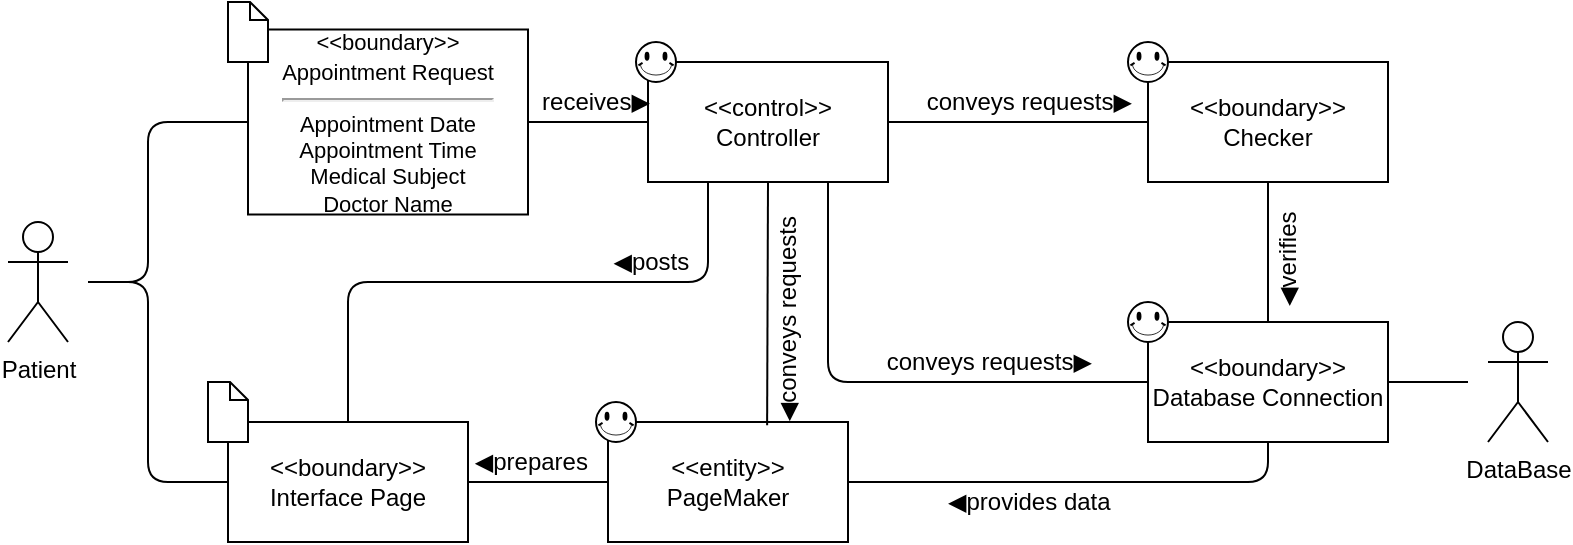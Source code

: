 <mxfile version="14.6.6" type="device"><diagram id="ksg_6wqHsO9QXOEQLn5-" name="Page-1"><mxGraphModel dx="1038" dy="556" grid="1" gridSize="10" guides="1" tooltips="1" connect="1" arrows="1" fold="1" page="1" pageScale="1" pageWidth="827" pageHeight="1169" math="0" shadow="0"><root><mxCell id="0"/><mxCell id="1" parent="0"/><mxCell id="9wQzI-Zxm22EGlbeN88Y-1" value="Patient" style="shape=umlActor;verticalLabelPosition=bottom;verticalAlign=top;html=1;outlineConnect=0;" vertex="1" parent="1"><mxGeometry x="360" y="320" width="30" height="60" as="geometry"/></mxCell><mxCell id="9wQzI-Zxm22EGlbeN88Y-2" value="DataBase" style="shape=umlActor;verticalLabelPosition=bottom;verticalAlign=top;html=1;outlineConnect=0;" vertex="1" parent="1"><mxGeometry x="1100" y="370" width="30" height="60" as="geometry"/></mxCell><mxCell id="9wQzI-Zxm22EGlbeN88Y-3" value="&lt;font style=&quot;font-size: 11px&quot;&gt;&amp;lt;&amp;lt;boundary&amp;gt;&amp;gt;&lt;br&gt;Appointment Request&lt;hr&gt;&lt;span id=&quot;docs-internal-guid-5018fb43-7fff-2ba0-961e-b1c333f20ec8&quot;&gt;&lt;p dir=&quot;ltr&quot; style=&quot;line-height: 1.2 ; margin-top: 0pt ; margin-bottom: 0pt&quot;&gt;&lt;span style=&quot;font-family: &amp;#34;arial&amp;#34; ; background-color: transparent ; vertical-align: baseline&quot;&gt;Appointment Date&lt;/span&gt;&lt;/p&gt;&lt;p dir=&quot;ltr&quot; style=&quot;line-height: 1.2 ; margin-top: 0pt ; margin-bottom: 0pt&quot;&gt;&lt;span style=&quot;font-family: &amp;#34;arial&amp;#34; ; background-color: transparent ; vertical-align: baseline&quot;&gt;Appointment Time&lt;/span&gt;&lt;/p&gt;&lt;p dir=&quot;ltr&quot; style=&quot;line-height: 1.2 ; margin-top: 0pt ; margin-bottom: 0pt&quot;&gt;&lt;span style=&quot;font-family: &amp;#34;arial&amp;#34; ; background-color: transparent ; vertical-align: baseline&quot;&gt;Medical Subject&lt;/span&gt;&lt;/p&gt;&lt;p dir=&quot;ltr&quot; style=&quot;line-height: 1.2 ; margin-top: 0pt ; margin-bottom: 0pt&quot;&gt;&lt;span style=&quot;font-family: &amp;#34;arial&amp;#34; ; background-color: transparent ; vertical-align: baseline&quot;&gt;Doctor Name&lt;/span&gt;&lt;/p&gt;&lt;/span&gt;&lt;/font&gt;" style="rounded=0;whiteSpace=wrap;html=1;direction=west;" vertex="1" parent="1"><mxGeometry x="480" y="223.75" width="140" height="92.5" as="geometry"/></mxCell><mxCell id="9wQzI-Zxm22EGlbeN88Y-4" value="&amp;lt;&amp;lt;boundary&amp;gt;&amp;gt;&lt;br&gt;Interface Page" style="rounded=0;whiteSpace=wrap;html=1;" vertex="1" parent="1"><mxGeometry x="470" y="420" width="120" height="60" as="geometry"/></mxCell><mxCell id="9wQzI-Zxm22EGlbeN88Y-5" value="&amp;lt;&amp;lt;control&amp;gt;&amp;gt;&lt;br&gt;Controller" style="rounded=0;whiteSpace=wrap;html=1;" vertex="1" parent="1"><mxGeometry x="680" y="240" width="120" height="60" as="geometry"/></mxCell><mxCell id="9wQzI-Zxm22EGlbeN88Y-6" value="&amp;lt;&amp;lt;entity&amp;gt;&amp;gt;&lt;br&gt;PageMaker" style="rounded=0;whiteSpace=wrap;html=1;" vertex="1" parent="1"><mxGeometry x="660" y="420" width="120" height="60" as="geometry"/></mxCell><mxCell id="9wQzI-Zxm22EGlbeN88Y-7" value="&amp;lt;&amp;lt;boundary&amp;gt;&amp;gt;&lt;br&gt;Database Connection" style="rounded=0;whiteSpace=wrap;html=1;" vertex="1" parent="1"><mxGeometry x="930" y="370" width="120" height="60" as="geometry"/></mxCell><mxCell id="9wQzI-Zxm22EGlbeN88Y-8" value="" style="endArrow=none;html=1;entryX=1;entryY=0.5;entryDx=0;entryDy=0;" edge="1" parent="1" target="9wQzI-Zxm22EGlbeN88Y-3"><mxGeometry width="50" height="50" relative="1" as="geometry"><mxPoint x="400" y="350" as="sourcePoint"/><mxPoint x="720" y="420" as="targetPoint"/><Array as="points"><mxPoint x="430" y="350"/><mxPoint x="430" y="270"/></Array></mxGeometry></mxCell><mxCell id="9wQzI-Zxm22EGlbeN88Y-9" value="" style="endArrow=none;html=1;exitX=0;exitY=0.5;exitDx=0;exitDy=0;" edge="1" parent="1" source="9wQzI-Zxm22EGlbeN88Y-4"><mxGeometry width="50" height="50" relative="1" as="geometry"><mxPoint x="670" y="470" as="sourcePoint"/><mxPoint x="400" y="350" as="targetPoint"/><Array as="points"><mxPoint x="430" y="450"/><mxPoint x="430" y="350"/></Array></mxGeometry></mxCell><mxCell id="9wQzI-Zxm22EGlbeN88Y-10" value="" style="endArrow=none;html=1;entryX=0;entryY=0.5;entryDx=0;entryDy=0;exitX=0;exitY=0.5;exitDx=0;exitDy=0;" edge="1" parent="1" source="9wQzI-Zxm22EGlbeN88Y-5" target="9wQzI-Zxm22EGlbeN88Y-3"><mxGeometry width="50" height="50" relative="1" as="geometry"><mxPoint x="670" y="470" as="sourcePoint"/><mxPoint x="720" y="420" as="targetPoint"/></mxGeometry></mxCell><mxCell id="9wQzI-Zxm22EGlbeN88Y-11" value="" style="endArrow=none;html=1;entryX=0.25;entryY=1;entryDx=0;entryDy=0;exitX=0.5;exitY=0;exitDx=0;exitDy=0;" edge="1" parent="1" source="9wQzI-Zxm22EGlbeN88Y-4" target="9wQzI-Zxm22EGlbeN88Y-5"><mxGeometry width="50" height="50" relative="1" as="geometry"><mxPoint x="670" y="470" as="sourcePoint"/><mxPoint x="720" y="420" as="targetPoint"/><Array as="points"><mxPoint x="530" y="350"/><mxPoint x="710" y="350"/></Array></mxGeometry></mxCell><mxCell id="9wQzI-Zxm22EGlbeN88Y-12" value="" style="endArrow=none;html=1;entryX=0.5;entryY=1;entryDx=0;entryDy=0;exitX=0.663;exitY=0.027;exitDx=0;exitDy=0;exitPerimeter=0;" edge="1" parent="1" source="9wQzI-Zxm22EGlbeN88Y-6" target="9wQzI-Zxm22EGlbeN88Y-5"><mxGeometry width="50" height="50" relative="1" as="geometry"><mxPoint x="670" y="470" as="sourcePoint"/><mxPoint x="720" y="420" as="targetPoint"/></mxGeometry></mxCell><mxCell id="9wQzI-Zxm22EGlbeN88Y-13" value="" style="endArrow=none;html=1;exitX=1;exitY=0.5;exitDx=0;exitDy=0;entryX=0;entryY=0.5;entryDx=0;entryDy=0;" edge="1" parent="1" source="9wQzI-Zxm22EGlbeN88Y-4" target="9wQzI-Zxm22EGlbeN88Y-6"><mxGeometry width="50" height="50" relative="1" as="geometry"><mxPoint x="670" y="470" as="sourcePoint"/><mxPoint x="720" y="420" as="targetPoint"/></mxGeometry></mxCell><mxCell id="9wQzI-Zxm22EGlbeN88Y-14" value="" style="endArrow=none;html=1;entryX=1;entryY=0.5;entryDx=0;entryDy=0;exitX=0.5;exitY=1;exitDx=0;exitDy=0;" edge="1" parent="1" source="9wQzI-Zxm22EGlbeN88Y-7" target="9wQzI-Zxm22EGlbeN88Y-6"><mxGeometry width="50" height="50" relative="1" as="geometry"><mxPoint x="670" y="470" as="sourcePoint"/><mxPoint x="720" y="420" as="targetPoint"/><Array as="points"><mxPoint x="990" y="450"/><mxPoint x="950" y="450"/></Array></mxGeometry></mxCell><mxCell id="9wQzI-Zxm22EGlbeN88Y-16" value="" style="endArrow=none;html=1;entryX=1;entryY=0.5;entryDx=0;entryDy=0;" edge="1" parent="1" target="9wQzI-Zxm22EGlbeN88Y-7"><mxGeometry width="50" height="50" relative="1" as="geometry"><mxPoint x="1090" y="400" as="sourcePoint"/><mxPoint x="790" y="420" as="targetPoint"/></mxGeometry></mxCell><mxCell id="9wQzI-Zxm22EGlbeN88Y-17" value="" style="verticalLabelPosition=bottom;verticalAlign=top;html=1;shape=mxgraph.basic.smiley" vertex="1" parent="1"><mxGeometry x="674" y="230" width="20" height="20" as="geometry"/></mxCell><mxCell id="9wQzI-Zxm22EGlbeN88Y-18" value="" style="verticalLabelPosition=bottom;verticalAlign=top;html=1;shape=mxgraph.basic.smiley" vertex="1" parent="1"><mxGeometry x="654" y="410" width="20" height="20" as="geometry"/></mxCell><mxCell id="9wQzI-Zxm22EGlbeN88Y-19" value="" style="verticalLabelPosition=bottom;verticalAlign=top;html=1;shape=mxgraph.basic.smiley" vertex="1" parent="1"><mxGeometry x="920" y="360" width="20" height="20" as="geometry"/></mxCell><mxCell id="9wQzI-Zxm22EGlbeN88Y-20" value="" style="shape=note;size=9;whiteSpace=wrap;html=1;" vertex="1" parent="1"><mxGeometry x="470" y="210" width="20" height="30" as="geometry"/></mxCell><mxCell id="9wQzI-Zxm22EGlbeN88Y-21" value="" style="shape=note;size=9;whiteSpace=wrap;html=1;" vertex="1" parent="1"><mxGeometry x="460" y="400" width="20" height="30" as="geometry"/></mxCell><mxCell id="9wQzI-Zxm22EGlbeN88Y-22" value="receives▶" style="text;html=1;strokeColor=none;fillColor=none;align=center;verticalAlign=middle;whiteSpace=wrap;rounded=0;" vertex="1" parent="1"><mxGeometry x="634" y="250" width="40" height="20" as="geometry"/></mxCell><mxCell id="9wQzI-Zxm22EGlbeN88Y-23" value="&amp;nbsp;◀conveys requests" style="text;html=1;strokeColor=none;fillColor=none;align=center;verticalAlign=middle;whiteSpace=wrap;rounded=0;rotation=-90;" vertex="1" parent="1"><mxGeometry x="670" y="360" width="160" height="20" as="geometry"/></mxCell><mxCell id="9wQzI-Zxm22EGlbeN88Y-24" value="&amp;nbsp;◀posts" style="text;html=1;strokeColor=none;fillColor=none;align=center;verticalAlign=middle;whiteSpace=wrap;rounded=0;" vertex="1" parent="1"><mxGeometry x="660" y="330" width="40" height="20" as="geometry"/></mxCell><mxCell id="9wQzI-Zxm22EGlbeN88Y-25" value="&amp;nbsp;◀prepares" style="text;html=1;strokeColor=none;fillColor=none;align=center;verticalAlign=middle;whiteSpace=wrap;rounded=0;" vertex="1" parent="1"><mxGeometry x="600" y="430" width="40" height="20" as="geometry"/></mxCell><mxCell id="9wQzI-Zxm22EGlbeN88Y-26" value="&amp;nbsp;conveys requests▶" style="text;html=1;strokeColor=none;fillColor=none;align=center;verticalAlign=middle;whiteSpace=wrap;rounded=0;rotation=0;" vertex="1" parent="1"><mxGeometry x="789" y="380" width="120" height="20" as="geometry"/></mxCell><mxCell id="9wQzI-Zxm22EGlbeN88Y-27" value="&amp;nbsp;◀provides data" style="text;html=1;strokeColor=none;fillColor=none;align=center;verticalAlign=middle;whiteSpace=wrap;rounded=0;rotation=0;" vertex="1" parent="1"><mxGeometry x="789" y="450" width="160" height="20" as="geometry"/></mxCell><mxCell id="9wQzI-Zxm22EGlbeN88Y-29" value="&amp;lt;&amp;lt;boundary&amp;gt;&amp;gt;&lt;br&gt;Checker" style="rounded=0;whiteSpace=wrap;html=1;" vertex="1" parent="1"><mxGeometry x="930" y="240" width="120" height="60" as="geometry"/></mxCell><mxCell id="9wQzI-Zxm22EGlbeN88Y-30" value="" style="endArrow=none;html=1;entryX=0;entryY=0.5;entryDx=0;entryDy=0;exitX=1;exitY=0.5;exitDx=0;exitDy=0;" edge="1" parent="1" source="9wQzI-Zxm22EGlbeN88Y-5" target="9wQzI-Zxm22EGlbeN88Y-29"><mxGeometry width="50" height="50" relative="1" as="geometry"><mxPoint x="750" y="410" as="sourcePoint"/><mxPoint x="800" y="360" as="targetPoint"/><Array as="points"/></mxGeometry></mxCell><mxCell id="9wQzI-Zxm22EGlbeN88Y-31" value="" style="endArrow=none;html=1;entryX=0.5;entryY=1;entryDx=0;entryDy=0;exitX=0.5;exitY=0;exitDx=0;exitDy=0;" edge="1" parent="1" source="9wQzI-Zxm22EGlbeN88Y-7" target="9wQzI-Zxm22EGlbeN88Y-29"><mxGeometry width="50" height="50" relative="1" as="geometry"><mxPoint x="750" y="410" as="sourcePoint"/><mxPoint x="800" y="360" as="targetPoint"/></mxGeometry></mxCell><mxCell id="9wQzI-Zxm22EGlbeN88Y-32" value="" style="verticalLabelPosition=bottom;verticalAlign=top;html=1;shape=mxgraph.basic.smiley" vertex="1" parent="1"><mxGeometry x="920" y="230" width="20" height="20" as="geometry"/></mxCell><mxCell id="9wQzI-Zxm22EGlbeN88Y-35" value="&amp;nbsp;conveys requests▶" style="text;html=1;strokeColor=none;fillColor=none;align=center;verticalAlign=middle;whiteSpace=wrap;rounded=0;rotation=0;" vertex="1" parent="1"><mxGeometry x="789" y="250" width="160" height="20" as="geometry"/></mxCell><mxCell id="9wQzI-Zxm22EGlbeN88Y-38" value="" style="endArrow=none;html=1;entryX=0.75;entryY=1;entryDx=0;entryDy=0;exitX=0;exitY=0.5;exitDx=0;exitDy=0;" edge="1" parent="1" source="9wQzI-Zxm22EGlbeN88Y-7" target="9wQzI-Zxm22EGlbeN88Y-5"><mxGeometry width="50" height="50" relative="1" as="geometry"><mxPoint x="750" y="410" as="sourcePoint"/><mxPoint x="800" y="360" as="targetPoint"/><Array as="points"><mxPoint x="770" y="400"/></Array></mxGeometry></mxCell><mxCell id="9wQzI-Zxm22EGlbeN88Y-39" value="&amp;nbsp;◀verifies" style="text;html=1;strokeColor=none;fillColor=none;align=center;verticalAlign=middle;whiteSpace=wrap;rounded=0;rotation=-90;" vertex="1" parent="1"><mxGeometry x="920" y="330" width="160" height="20" as="geometry"/></mxCell></root></mxGraphModel></diagram></mxfile>